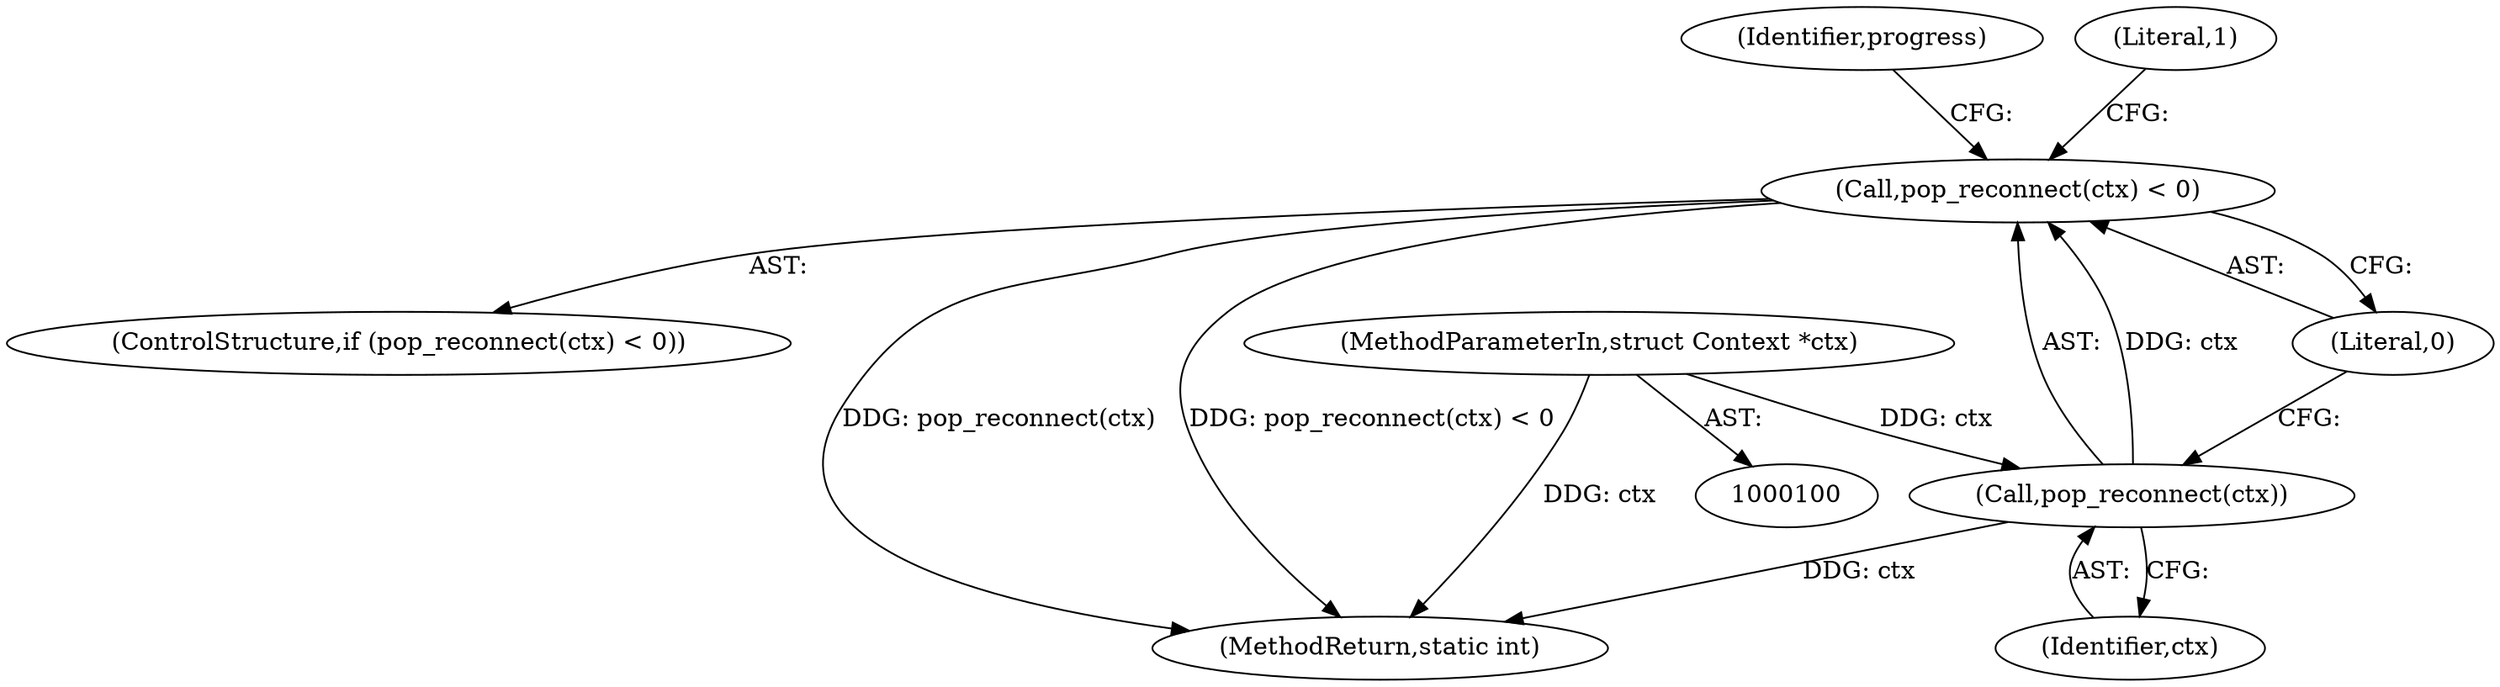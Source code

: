 digraph "0_neomutt_9bfab35522301794483f8f9ed60820bdec9be59e_3@API" {
"1000133" [label="(Call,pop_reconnect(ctx) < 0)"];
"1000134" [label="(Call,pop_reconnect(ctx))"];
"1000101" [label="(MethodParameterIn,struct Context *ctx)"];
"1000133" [label="(Call,pop_reconnect(ctx) < 0)"];
"1000142" [label="(Identifier,progress)"];
"1000135" [label="(Identifier,ctx)"];
"1000101" [label="(MethodParameterIn,struct Context *ctx)"];
"1000139" [label="(Literal,1)"];
"1000132" [label="(ControlStructure,if (pop_reconnect(ctx) < 0))"];
"1000134" [label="(Call,pop_reconnect(ctx))"];
"1000350" [label="(MethodReturn,static int)"];
"1000136" [label="(Literal,0)"];
"1000133" -> "1000132"  [label="AST: "];
"1000133" -> "1000136"  [label="CFG: "];
"1000134" -> "1000133"  [label="AST: "];
"1000136" -> "1000133"  [label="AST: "];
"1000139" -> "1000133"  [label="CFG: "];
"1000142" -> "1000133"  [label="CFG: "];
"1000133" -> "1000350"  [label="DDG: pop_reconnect(ctx)"];
"1000133" -> "1000350"  [label="DDG: pop_reconnect(ctx) < 0"];
"1000134" -> "1000133"  [label="DDG: ctx"];
"1000134" -> "1000135"  [label="CFG: "];
"1000135" -> "1000134"  [label="AST: "];
"1000136" -> "1000134"  [label="CFG: "];
"1000134" -> "1000350"  [label="DDG: ctx"];
"1000101" -> "1000134"  [label="DDG: ctx"];
"1000101" -> "1000100"  [label="AST: "];
"1000101" -> "1000350"  [label="DDG: ctx"];
}
